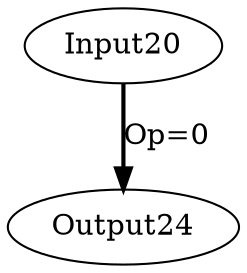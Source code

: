 Digraph G {
Input20[opcode=Input, ref_name="arg", size="52", offset="0, 0", pattern="4, 4, 0, 4"];
Output24[opcode=Output, ref_name="arg1", size="52", offset="0, 0", pattern="12, 4, -32, 4"];
Input20 -> Output24[operand = 0 ,color = black, style = bold, label = "Op=0"];
}
